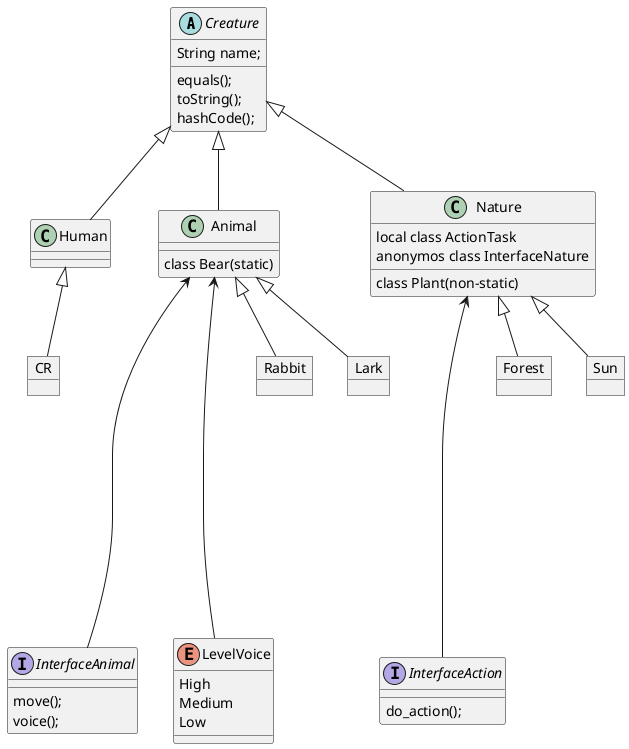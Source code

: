 @startuml
'https://plantuml.com/class-diagram

'abstract class AbstractList
'abstract AbstractCollection
'interface List
'interface Collection
'
'List <|-- AbstractList
'Collection <|-- AbstractCollection
'
'Collection <|- List
'AbstractCollection <|- AbstractList
'AbstractList <|-- ArrayList
'
'class ArrayList {
'Object[] elementData
'size()
'}
'
'enum TimeUnit {
'DAYS
'HOURS
'MINUTES
'}
abstract class Сreature{
    String name;
    equals();
    toString();
    hashCode();
}


class Human
class Animal{
    class Bear(static)
}

class Nature{
    class Plant(non-static)
    local class ActionTask
    anonymos class InterfaceNature
}


interface InterfaceAnimal{
    move();
    voice();
}
interface InterfaceAction{
    do_action();
}

enum LevelVoice{
    High
    Medium
    Low
}

object CR
object Rabbit
object Lark
object Forest
object Sun


Сreature <|-- Human
Сreature <|-- Nature
Сreature <|-- Animal
Animal <|-- Lark
Animal <|-- Rabbit
Nature <|-- Forest
Nature <|-- Sun
Human <|-- CR

Animal <------ InterfaceAnimal
Nature <------ InterfaceAction
Animal <------ LevelVoice



@enduml